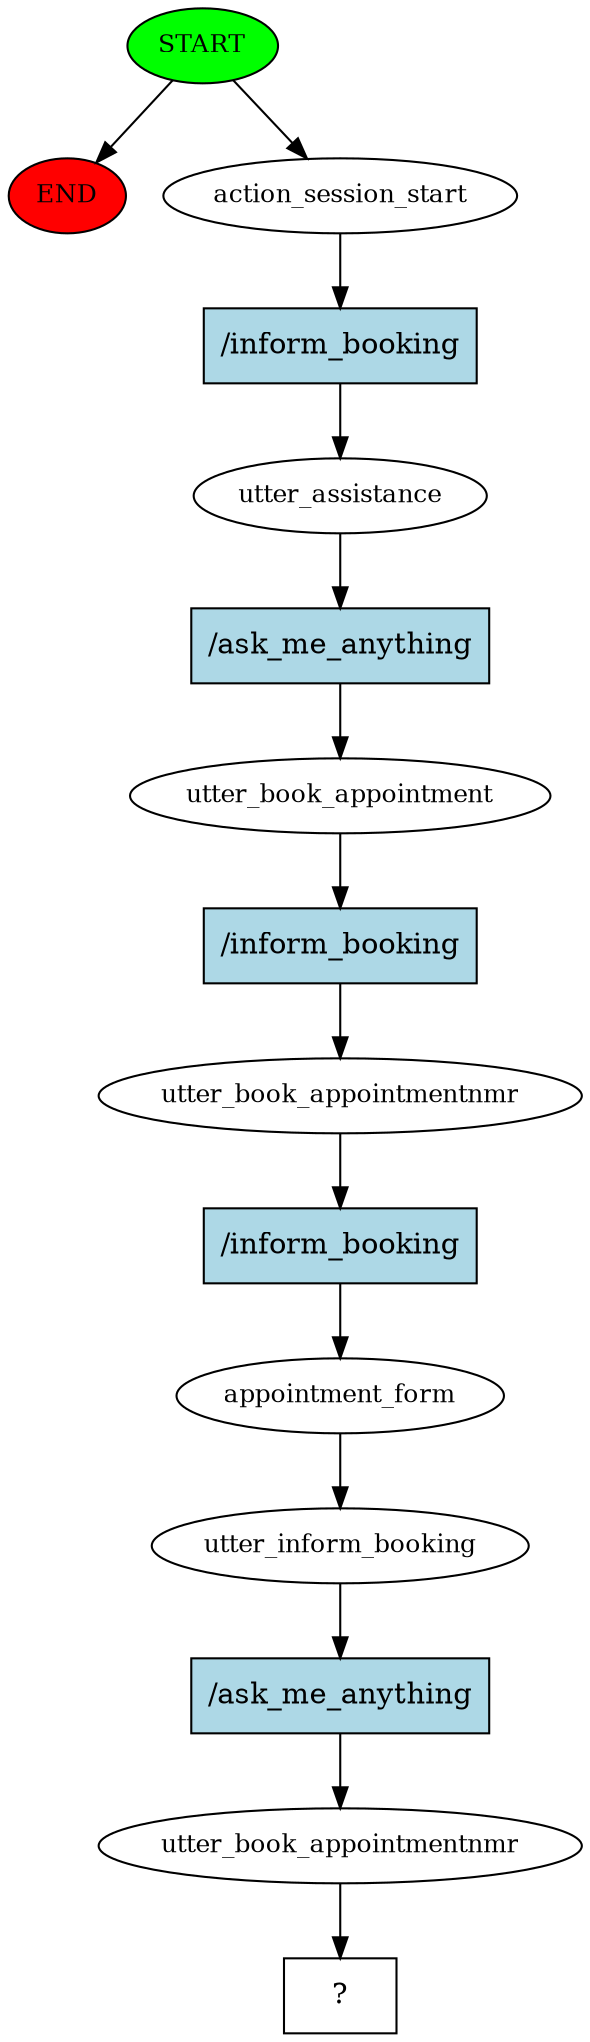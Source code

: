 digraph  {
0 [class="start active", fillcolor=green, fontsize=12, label=START, style=filled];
"-1" [class=end, fillcolor=red, fontsize=12, label=END, style=filled];
1 [class=active, fontsize=12, label=action_session_start];
2 [class=active, fontsize=12, label=utter_assistance];
3 [class=active, fontsize=12, label=utter_book_appointment];
4 [class=active, fontsize=12, label=utter_book_appointmentnmr];
5 [class=active, fontsize=12, label=appointment_form];
6 [class=active, fontsize=12, label=utter_inform_booking];
7 [class=active, fontsize=12, label=utter_book_appointmentnmr];
8 [class="intent dashed active", label="  ?  ", shape=rect];
9 [class="intent active", fillcolor=lightblue, label="/inform_booking", shape=rect, style=filled];
10 [class="intent active", fillcolor=lightblue, label="/ask_me_anything", shape=rect, style=filled];
11 [class="intent active", fillcolor=lightblue, label="/inform_booking", shape=rect, style=filled];
12 [class="intent active", fillcolor=lightblue, label="/inform_booking", shape=rect, style=filled];
13 [class="intent active", fillcolor=lightblue, label="/ask_me_anything", shape=rect, style=filled];
0 -> "-1"  [class="", key=NONE, label=""];
0 -> 1  [class=active, key=NONE, label=""];
1 -> 9  [class=active, key=0];
2 -> 10  [class=active, key=0];
3 -> 11  [class=active, key=0];
4 -> 12  [class=active, key=0];
5 -> 6  [class=active, key=NONE, label=""];
6 -> 13  [class=active, key=0];
7 -> 8  [class=active, key=NONE, label=""];
9 -> 2  [class=active, key=0];
10 -> 3  [class=active, key=0];
11 -> 4  [class=active, key=0];
12 -> 5  [class=active, key=0];
13 -> 7  [class=active, key=0];
}

